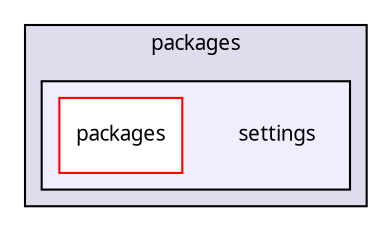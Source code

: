 digraph "packages/settings/" {
  compound=true
  node [ fontsize="10", fontname="FreeSans.ttf"];
  edge [ labelfontsize="10", labelfontname="FreeSans.ttf"];
  subgraph clusterdir_93501a11e921083efbd154e0cdff5f10 {
    graph [ bgcolor="#ddddee", pencolor="black", label="packages" fontname="FreeSans.ttf", fontsize="10", URL="dir_93501a11e921083efbd154e0cdff5f10.html"]
  subgraph clusterdir_f257b18e806fd4baa30b81d3a8f3edbe {
    graph [ bgcolor="#eeeeff", pencolor="black", label="" URL="dir_f257b18e806fd4baa30b81d3a8f3edbe.html"];
    dir_f257b18e806fd4baa30b81d3a8f3edbe [shape=plaintext label="settings"];
    dir_ac5311c7384a742820427e75c6f54614 [shape=box label="packages" color="red" fillcolor="white" style="filled" URL="dir_ac5311c7384a742820427e75c6f54614.html"];
  }
  }
}
